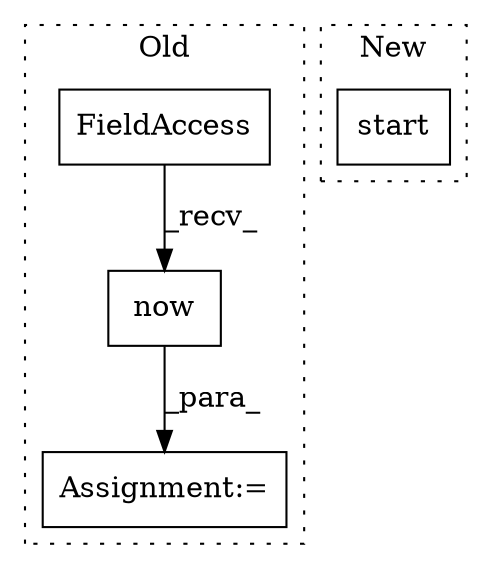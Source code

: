 digraph G {
subgraph cluster0 {
1 [label="now" a="32" s="7773" l="5" shape="box"];
3 [label="FieldAccess" a="22" s="7755" l="17" shape="box"];
4 [label="Assignment:=" a="7" s="7754" l="1" shape="box"];
label = "Old";
style="dotted";
}
subgraph cluster1 {
2 [label="start" a="32" s="7650" l="7" shape="box"];
label = "New";
style="dotted";
}
1 -> 4 [label="_para_"];
3 -> 1 [label="_recv_"];
}